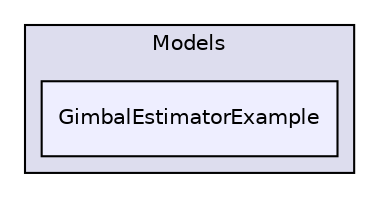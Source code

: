 digraph "libraries/AP_NavEKF/Models/GimbalEstimatorExample" {
  compound=true
  node [ fontsize="10", fontname="Helvetica"];
  edge [ labelfontsize="10", labelfontname="Helvetica"];
  subgraph clusterdir_adbf5c07d9715789829ecb7fc2c0e077 {
    graph [ bgcolor="#ddddee", pencolor="black", label="Models" fontname="Helvetica", fontsize="10", URL="dir_adbf5c07d9715789829ecb7fc2c0e077.html"]
  dir_79589d4fef78b921be0e8e2c37e72346 [shape=box, label="GimbalEstimatorExample", style="filled", fillcolor="#eeeeff", pencolor="black", URL="dir_79589d4fef78b921be0e8e2c37e72346.html"];
  }
}
